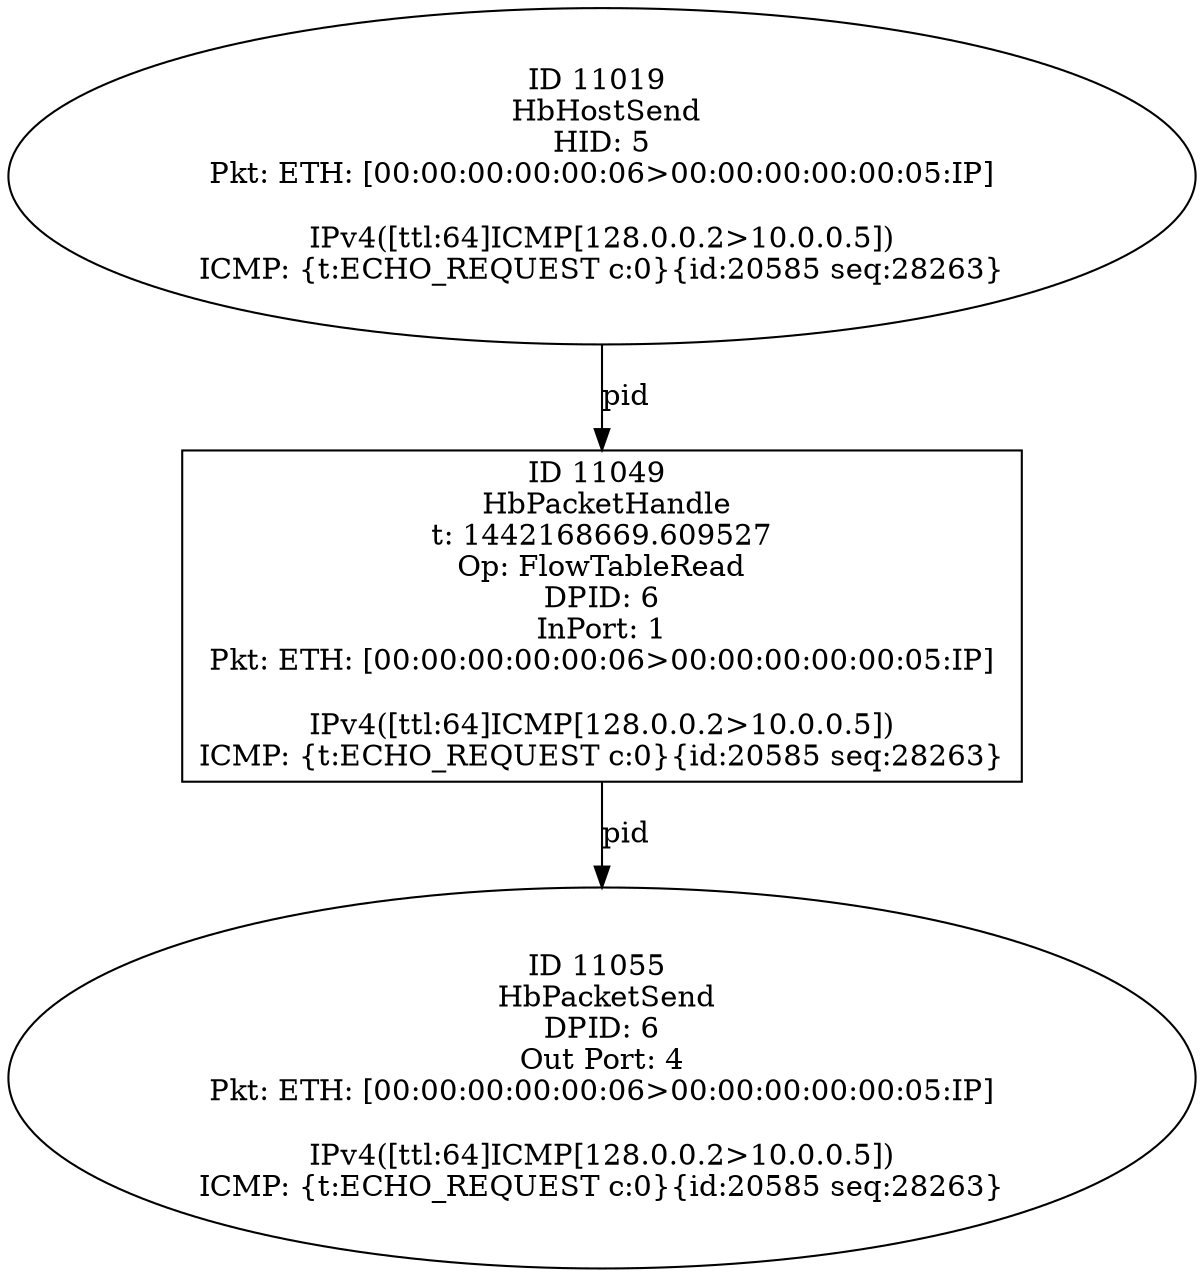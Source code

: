 strict digraph G {
11049 [shape=box, event=<hb_events.HbPacketHandle object at 0x10c859090>, label="ID 11049 
 HbPacketHandle
t: 1442168669.609527
Op: FlowTableRead
DPID: 6
InPort: 1
Pkt: ETH: [00:00:00:00:00:06>00:00:00:00:00:05:IP]

IPv4([ttl:64]ICMP[128.0.0.2>10.0.0.5])
ICMP: {t:ECHO_REQUEST c:0}{id:20585 seq:28263}"];
11019 [shape=oval, event=<hb_events.HbHostSend object at 0x10c837d50>, label="ID 11019 
 HbHostSend
HID: 5
Pkt: ETH: [00:00:00:00:00:06>00:00:00:00:00:05:IP]

IPv4([ttl:64]ICMP[128.0.0.2>10.0.0.5])
ICMP: {t:ECHO_REQUEST c:0}{id:20585 seq:28263}"];
11055 [shape=oval, event=<hb_events.HbPacketSend object at 0x10c859f10>, label="ID 11055 
 HbPacketSend
DPID: 6
Out Port: 4
Pkt: ETH: [00:00:00:00:00:06>00:00:00:00:00:05:IP]

IPv4([ttl:64]ICMP[128.0.0.2>10.0.0.5])
ICMP: {t:ECHO_REQUEST c:0}{id:20585 seq:28263}"];
11049 -> 11055  [rel=pid, label=pid];
11019 -> 11049  [rel=pid, label=pid];
}
